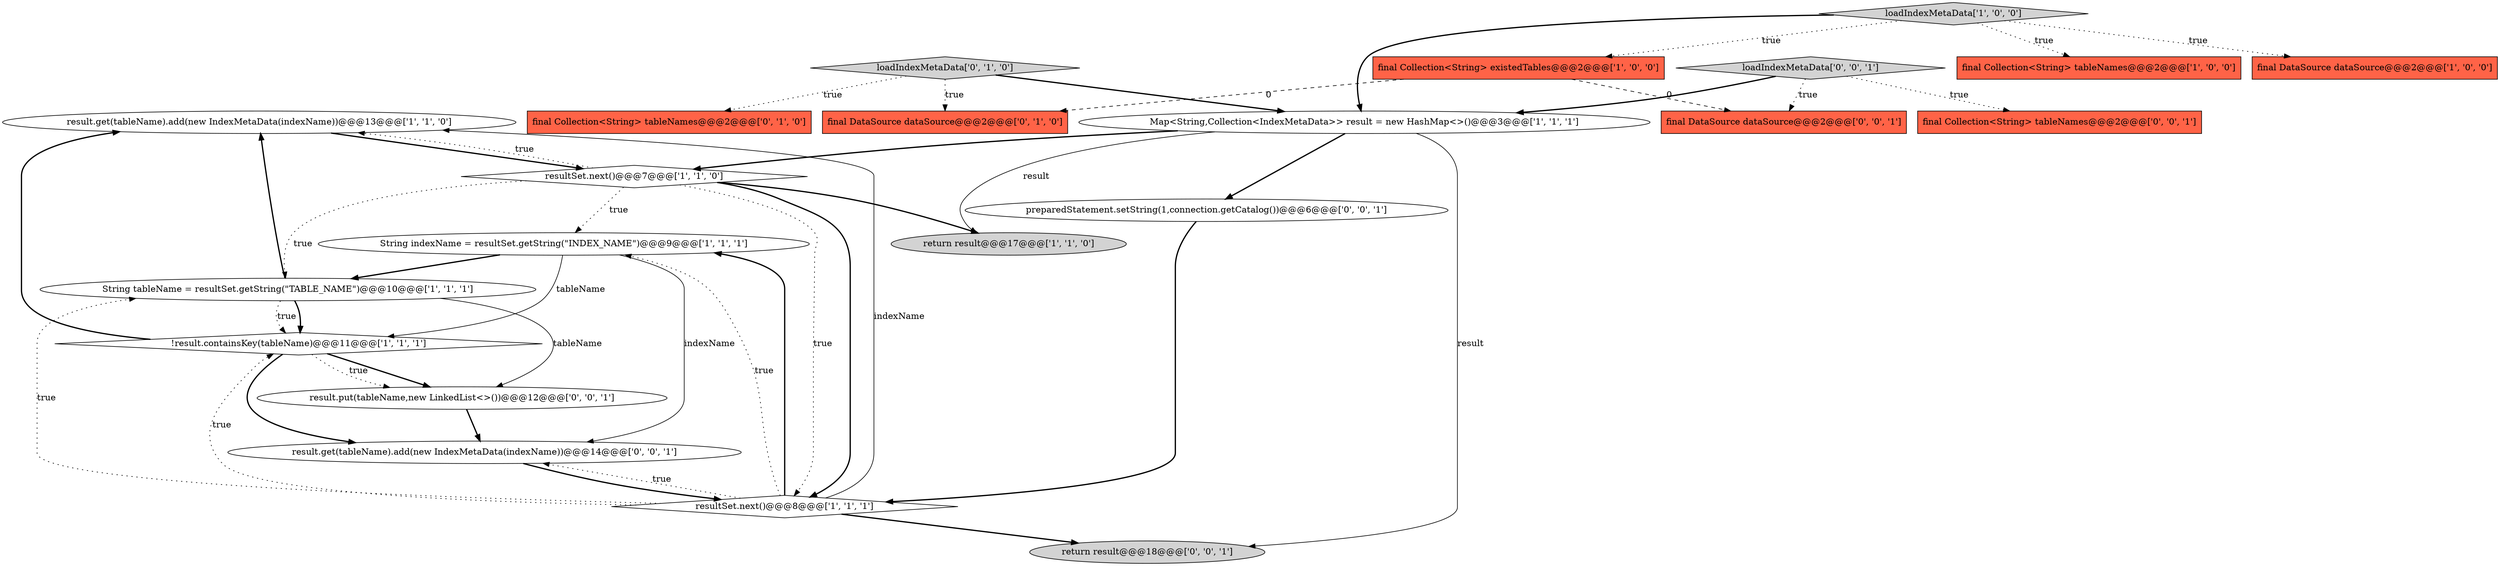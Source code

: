 digraph {
9 [style = filled, label = "result.get(tableName).add(new IndexMetaData(indexName))@@@13@@@['1', '1', '0']", fillcolor = white, shape = ellipse image = "AAA0AAABBB1BBB"];
14 [style = filled, label = "final DataSource dataSource@@@2@@@['0', '1', '0']", fillcolor = tomato, shape = box image = "AAA1AAABBB2BBB"];
8 [style = filled, label = "String tableName = resultSet.getString(\"TABLE_NAME\")@@@10@@@['1', '1', '1']", fillcolor = white, shape = ellipse image = "AAA0AAABBB1BBB"];
15 [style = filled, label = "result.put(tableName,new LinkedList<>())@@@12@@@['0', '0', '1']", fillcolor = white, shape = ellipse image = "AAA0AAABBB3BBB"];
3 [style = filled, label = "resultSet.next()@@@8@@@['1', '1', '1']", fillcolor = white, shape = diamond image = "AAA0AAABBB1BBB"];
1 [style = filled, label = "!result.containsKey(tableName)@@@11@@@['1', '1', '1']", fillcolor = white, shape = diamond image = "AAA0AAABBB1BBB"];
19 [style = filled, label = "preparedStatement.setString(1,connection.getCatalog())@@@6@@@['0', '0', '1']", fillcolor = white, shape = ellipse image = "AAA0AAABBB3BBB"];
0 [style = filled, label = "final Collection<String> tableNames@@@2@@@['1', '0', '0']", fillcolor = tomato, shape = box image = "AAA0AAABBB1BBB"];
13 [style = filled, label = "loadIndexMetaData['0', '1', '0']", fillcolor = lightgray, shape = diamond image = "AAA0AAABBB2BBB"];
10 [style = filled, label = "loadIndexMetaData['1', '0', '0']", fillcolor = lightgray, shape = diamond image = "AAA0AAABBB1BBB"];
11 [style = filled, label = "Map<String,Collection<IndexMetaData>> result = new HashMap<>()@@@3@@@['1', '1', '1']", fillcolor = white, shape = ellipse image = "AAA0AAABBB1BBB"];
4 [style = filled, label = "final DataSource dataSource@@@2@@@['1', '0', '0']", fillcolor = tomato, shape = box image = "AAA0AAABBB1BBB"];
5 [style = filled, label = "return result@@@17@@@['1', '1', '0']", fillcolor = lightgray, shape = ellipse image = "AAA0AAABBB1BBB"];
2 [style = filled, label = "resultSet.next()@@@7@@@['1', '1', '0']", fillcolor = white, shape = diamond image = "AAA0AAABBB1BBB"];
20 [style = filled, label = "result.get(tableName).add(new IndexMetaData(indexName))@@@14@@@['0', '0', '1']", fillcolor = white, shape = ellipse image = "AAA0AAABBB3BBB"];
17 [style = filled, label = "final Collection<String> tableNames@@@2@@@['0', '0', '1']", fillcolor = tomato, shape = box image = "AAA0AAABBB3BBB"];
18 [style = filled, label = "loadIndexMetaData['0', '0', '1']", fillcolor = lightgray, shape = diamond image = "AAA0AAABBB3BBB"];
12 [style = filled, label = "final Collection<String> tableNames@@@2@@@['0', '1', '0']", fillcolor = tomato, shape = box image = "AAA0AAABBB2BBB"];
6 [style = filled, label = "final Collection<String> existedTables@@@2@@@['1', '0', '0']", fillcolor = tomato, shape = box image = "AAA1AAABBB1BBB"];
7 [style = filled, label = "String indexName = resultSet.getString(\"INDEX_NAME\")@@@9@@@['1', '1', '1']", fillcolor = white, shape = ellipse image = "AAA0AAABBB1BBB"];
21 [style = filled, label = "final DataSource dataSource@@@2@@@['0', '0', '1']", fillcolor = tomato, shape = box image = "AAA0AAABBB3BBB"];
16 [style = filled, label = "return result@@@18@@@['0', '0', '1']", fillcolor = lightgray, shape = ellipse image = "AAA0AAABBB3BBB"];
2->3 [style = dotted, label="true"];
6->21 [style = dashed, label="0"];
10->6 [style = dotted, label="true"];
7->1 [style = solid, label="tableName"];
3->7 [style = dotted, label="true"];
3->20 [style = dotted, label="true"];
13->12 [style = dotted, label="true"];
9->2 [style = bold, label=""];
1->15 [style = bold, label=""];
2->3 [style = bold, label=""];
8->15 [style = solid, label="tableName"];
18->11 [style = bold, label=""];
18->21 [style = dotted, label="true"];
1->20 [style = bold, label=""];
20->3 [style = bold, label=""];
3->16 [style = bold, label=""];
11->19 [style = bold, label=""];
11->5 [style = solid, label="result"];
7->8 [style = bold, label=""];
6->14 [style = dashed, label="0"];
7->20 [style = solid, label="indexName"];
13->11 [style = bold, label=""];
11->2 [style = bold, label=""];
1->9 [style = bold, label=""];
8->1 [style = bold, label=""];
8->1 [style = dotted, label="true"];
2->9 [style = dotted, label="true"];
3->7 [style = bold, label=""];
11->16 [style = solid, label="result"];
15->20 [style = bold, label=""];
2->7 [style = dotted, label="true"];
1->15 [style = dotted, label="true"];
8->9 [style = bold, label=""];
3->9 [style = solid, label="indexName"];
10->0 [style = dotted, label="true"];
18->17 [style = dotted, label="true"];
10->4 [style = dotted, label="true"];
13->14 [style = dotted, label="true"];
3->8 [style = dotted, label="true"];
19->3 [style = bold, label=""];
3->1 [style = dotted, label="true"];
2->8 [style = dotted, label="true"];
2->5 [style = bold, label=""];
10->11 [style = bold, label=""];
}
